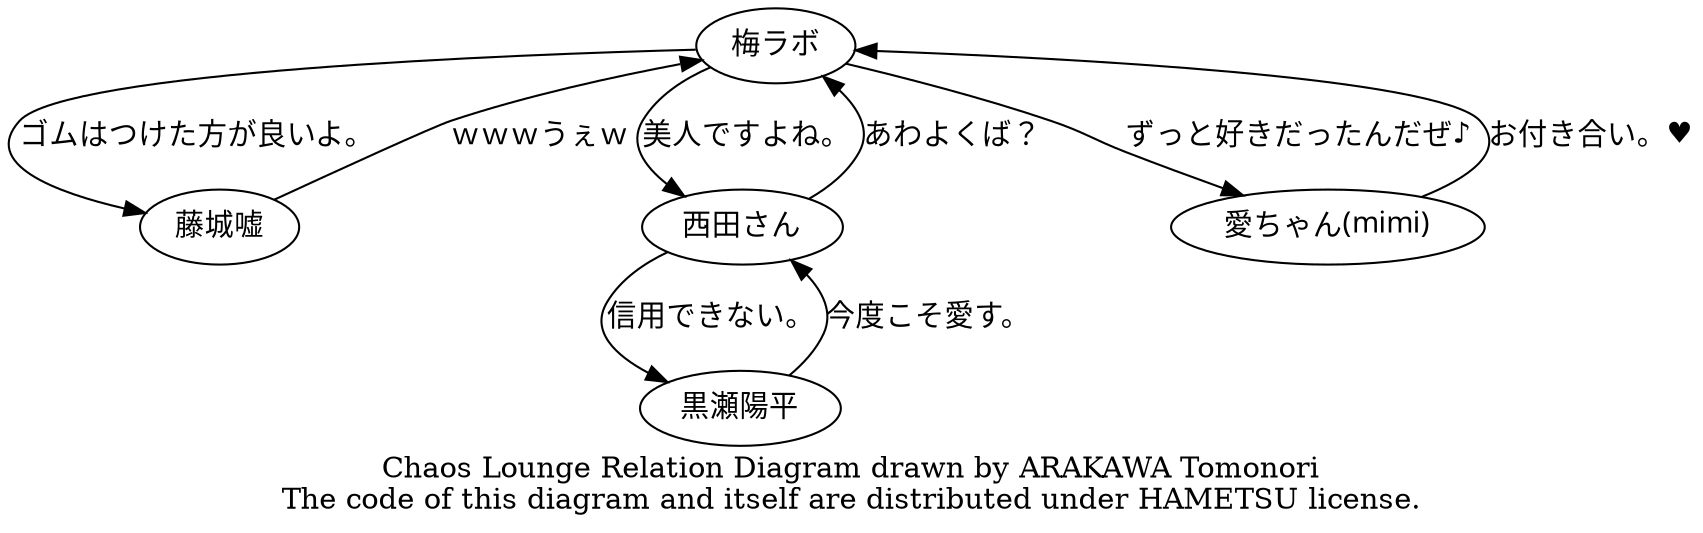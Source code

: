 digraph Chaos {
	node [fontname="MSUIGOTHIC.ttf"];
	梅ラボ   -> 藤城嘘   [label = "ゴムはつけた方が良いよ。"];
	藤城嘘   -> 梅ラボ   [label = "ｗｗｗうぇｗ"];
	西田さん -> 梅ラボ   [label = "あわよくば？"];
	梅ラボ   -> 西田さん [label = "美人ですよね。"];
	黒瀬陽平 -> 西田さん [label = "今度こそ愛す。"];
	西田さん -> 黒瀬陽平 [label = "信用できない。"];
	"愛ちゃん(mimi)" -> 梅ラボ [label = "お付き合い。♥"];
	梅ラボ -> "愛ちゃん(mimi)" [label = "ずっと好きだったんだぜ♪"];
	label = "Chaos Lounge Relation Diagram drawn by ARAKAWA Tomonori\nThe code of this diagram and itself are distributed under HAMETSU license.";
}

